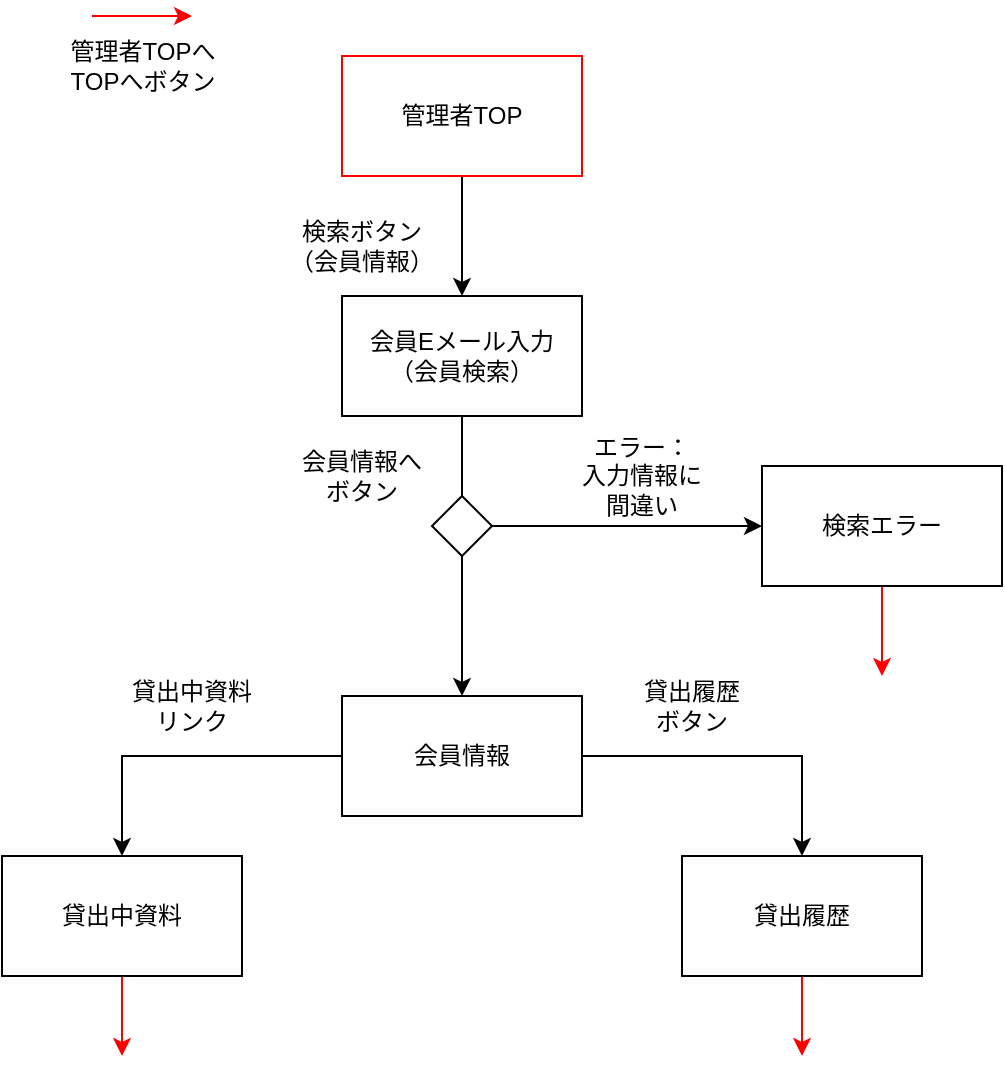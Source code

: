 <mxfile version="18.0.6" type="device"><diagram id="25PJhs1QADEUPUy2424e" name="ページ1"><mxGraphModel dx="868" dy="553" grid="1" gridSize="10" guides="1" tooltips="1" connect="1" arrows="1" fold="1" page="1" pageScale="1" pageWidth="827" pageHeight="1169" math="0" shadow="0"><root><mxCell id="0"/><mxCell id="1" parent="0"/><mxCell id="ryhmnl4kZvpvs-kcEw_d-6" style="edgeStyle=orthogonalEdgeStyle;rounded=0;orthogonalLoop=1;jettySize=auto;html=1;exitX=0.5;exitY=1;exitDx=0;exitDy=0;entryX=0.5;entryY=0;entryDx=0;entryDy=0;strokeColor=#000000;" parent="1" source="ryhmnl4kZvpvs-kcEw_d-1" target="ryhmnl4kZvpvs-kcEw_d-5" edge="1"><mxGeometry relative="1" as="geometry"/></mxCell><mxCell id="ryhmnl4kZvpvs-kcEw_d-1" value="管理者TOP" style="rounded=0;whiteSpace=wrap;html=1;strokeColor=#FF0000;" parent="1" vertex="1"><mxGeometry x="350" y="40" width="120" height="60" as="geometry"/></mxCell><mxCell id="ryhmnl4kZvpvs-kcEw_d-3" value="" style="endArrow=classic;html=1;rounded=0;fillColor=#f8cecc;strokeColor=#FF0000;" parent="1" edge="1"><mxGeometry width="50" height="50" relative="1" as="geometry"><mxPoint x="225" y="20" as="sourcePoint"/><mxPoint x="275" y="20" as="targetPoint"/><Array as="points"/></mxGeometry></mxCell><mxCell id="ryhmnl4kZvpvs-kcEw_d-4" value="管理者TOPへ&lt;br&gt;TOPへボタン" style="text;html=1;align=center;verticalAlign=middle;resizable=0;points=[];autosize=1;strokeColor=none;fillColor=none;" parent="1" vertex="1"><mxGeometry x="205" y="30" width="90" height="30" as="geometry"/></mxCell><mxCell id="ryhmnl4kZvpvs-kcEw_d-9" style="edgeStyle=orthogonalEdgeStyle;rounded=0;orthogonalLoop=1;jettySize=auto;html=1;exitX=0.5;exitY=1;exitDx=0;exitDy=0;entryX=0.5;entryY=0;entryDx=0;entryDy=0;strokeColor=#000000;" parent="1" source="ryhmnl4kZvpvs-kcEw_d-5" target="ryhmnl4kZvpvs-kcEw_d-8" edge="1"><mxGeometry relative="1" as="geometry"/></mxCell><mxCell id="ryhmnl4kZvpvs-kcEw_d-5" value="会員Eメール入力&lt;br&gt;（会員検索）" style="rounded=0;whiteSpace=wrap;html=1;strokeColor=#000000;" parent="1" vertex="1"><mxGeometry x="350" y="160" width="120" height="60" as="geometry"/></mxCell><mxCell id="ryhmnl4kZvpvs-kcEw_d-7" value="検索ボタン&lt;br&gt;（会員情報）" style="text;html=1;strokeColor=none;fillColor=none;align=center;verticalAlign=middle;whiteSpace=wrap;rounded=0;" parent="1" vertex="1"><mxGeometry x="320" y="120" width="80" height="30" as="geometry"/></mxCell><mxCell id="ryhmnl4kZvpvs-kcEw_d-31" style="edgeStyle=orthogonalEdgeStyle;rounded=0;orthogonalLoop=1;jettySize=auto;html=1;exitX=1;exitY=0.5;exitDx=0;exitDy=0;entryX=0.5;entryY=0;entryDx=0;entryDy=0;strokeColor=#000000;" parent="1" source="ryhmnl4kZvpvs-kcEw_d-8" target="ryhmnl4kZvpvs-kcEw_d-30" edge="1"><mxGeometry relative="1" as="geometry"/></mxCell><mxCell id="ryhmnl4kZvpvs-kcEw_d-32" style="edgeStyle=orthogonalEdgeStyle;rounded=0;orthogonalLoop=1;jettySize=auto;html=1;exitX=0;exitY=0.5;exitDx=0;exitDy=0;entryX=0.5;entryY=0;entryDx=0;entryDy=0;strokeColor=#000000;" parent="1" source="ryhmnl4kZvpvs-kcEw_d-8" target="ryhmnl4kZvpvs-kcEw_d-29" edge="1"><mxGeometry relative="1" as="geometry"/></mxCell><mxCell id="ryhmnl4kZvpvs-kcEw_d-8" value="会員情報" style="rounded=0;whiteSpace=wrap;html=1;strokeColor=#000000;" parent="1" vertex="1"><mxGeometry x="350" y="360" width="120" height="60" as="geometry"/></mxCell><mxCell id="ryhmnl4kZvpvs-kcEw_d-26" style="edgeStyle=orthogonalEdgeStyle;rounded=0;orthogonalLoop=1;jettySize=auto;html=1;strokeColor=#FF0000;" parent="1" source="ryhmnl4kZvpvs-kcEw_d-10" edge="1"><mxGeometry relative="1" as="geometry"><mxPoint x="620" y="350" as="targetPoint"/></mxGeometry></mxCell><mxCell id="ryhmnl4kZvpvs-kcEw_d-10" value="検索エラー" style="rounded=0;whiteSpace=wrap;html=1;strokeColor=#000000;" parent="1" vertex="1"><mxGeometry x="560" y="245" width="120" height="60" as="geometry"/></mxCell><mxCell id="ryhmnl4kZvpvs-kcEw_d-12" value="エラー：&lt;br&gt;入力情報に&lt;br&gt;間違い" style="text;html=1;strokeColor=none;fillColor=none;align=center;verticalAlign=middle;whiteSpace=wrap;rounded=0;" parent="1" vertex="1"><mxGeometry x="460" y="230" width="80" height="40" as="geometry"/></mxCell><mxCell id="ryhmnl4kZvpvs-kcEw_d-14" value="会員情報へ&lt;br&gt;ボタン" style="text;html=1;strokeColor=none;fillColor=none;align=center;verticalAlign=middle;whiteSpace=wrap;rounded=0;" parent="1" vertex="1"><mxGeometry x="325" y="235" width="70" height="30" as="geometry"/></mxCell><mxCell id="ryhmnl4kZvpvs-kcEw_d-27" style="edgeStyle=orthogonalEdgeStyle;rounded=0;orthogonalLoop=1;jettySize=auto;html=1;exitX=1;exitY=0.5;exitDx=0;exitDy=0;entryX=0;entryY=0.5;entryDx=0;entryDy=0;strokeColor=#000000;" parent="1" source="ryhmnl4kZvpvs-kcEw_d-23" target="ryhmnl4kZvpvs-kcEw_d-10" edge="1"><mxGeometry relative="1" as="geometry"/></mxCell><mxCell id="ryhmnl4kZvpvs-kcEw_d-23" value="" style="rhombus;whiteSpace=wrap;html=1;strokeColor=#000000;" parent="1" vertex="1"><mxGeometry x="395" y="260" width="30" height="30" as="geometry"/></mxCell><mxCell id="ryhmnl4kZvpvs-kcEw_d-33" style="edgeStyle=orthogonalEdgeStyle;rounded=0;orthogonalLoop=1;jettySize=auto;html=1;exitX=0.5;exitY=1;exitDx=0;exitDy=0;strokeColor=#FF0000;" parent="1" source="ryhmnl4kZvpvs-kcEw_d-29" edge="1"><mxGeometry relative="1" as="geometry"><mxPoint x="240" y="540" as="targetPoint"/></mxGeometry></mxCell><mxCell id="ryhmnl4kZvpvs-kcEw_d-29" value="貸出中資料" style="rounded=0;whiteSpace=wrap;html=1;strokeColor=#000000;" parent="1" vertex="1"><mxGeometry x="180" y="440" width="120" height="60" as="geometry"/></mxCell><mxCell id="ryhmnl4kZvpvs-kcEw_d-34" style="edgeStyle=orthogonalEdgeStyle;rounded=0;orthogonalLoop=1;jettySize=auto;html=1;exitX=0.5;exitY=1;exitDx=0;exitDy=0;strokeColor=#FF0000;" parent="1" source="ryhmnl4kZvpvs-kcEw_d-30" edge="1"><mxGeometry relative="1" as="geometry"><mxPoint x="580" y="540" as="targetPoint"/></mxGeometry></mxCell><mxCell id="ryhmnl4kZvpvs-kcEw_d-30" value="貸出履歴" style="rounded=0;whiteSpace=wrap;html=1;strokeColor=#000000;" parent="1" vertex="1"><mxGeometry x="520" y="440" width="120" height="60" as="geometry"/></mxCell><mxCell id="ryhmnl4kZvpvs-kcEw_d-35" value="貸出履歴&lt;br&gt;ボタン" style="text;html=1;strokeColor=none;fillColor=none;align=center;verticalAlign=middle;whiteSpace=wrap;rounded=0;" parent="1" vertex="1"><mxGeometry x="490" y="350" width="70" height="30" as="geometry"/></mxCell><mxCell id="ryhmnl4kZvpvs-kcEw_d-36" value="貸出中資料リンク" style="text;html=1;strokeColor=none;fillColor=none;align=center;verticalAlign=middle;whiteSpace=wrap;rounded=0;" parent="1" vertex="1"><mxGeometry x="240" y="350" width="70" height="30" as="geometry"/></mxCell></root></mxGraphModel></diagram></mxfile>